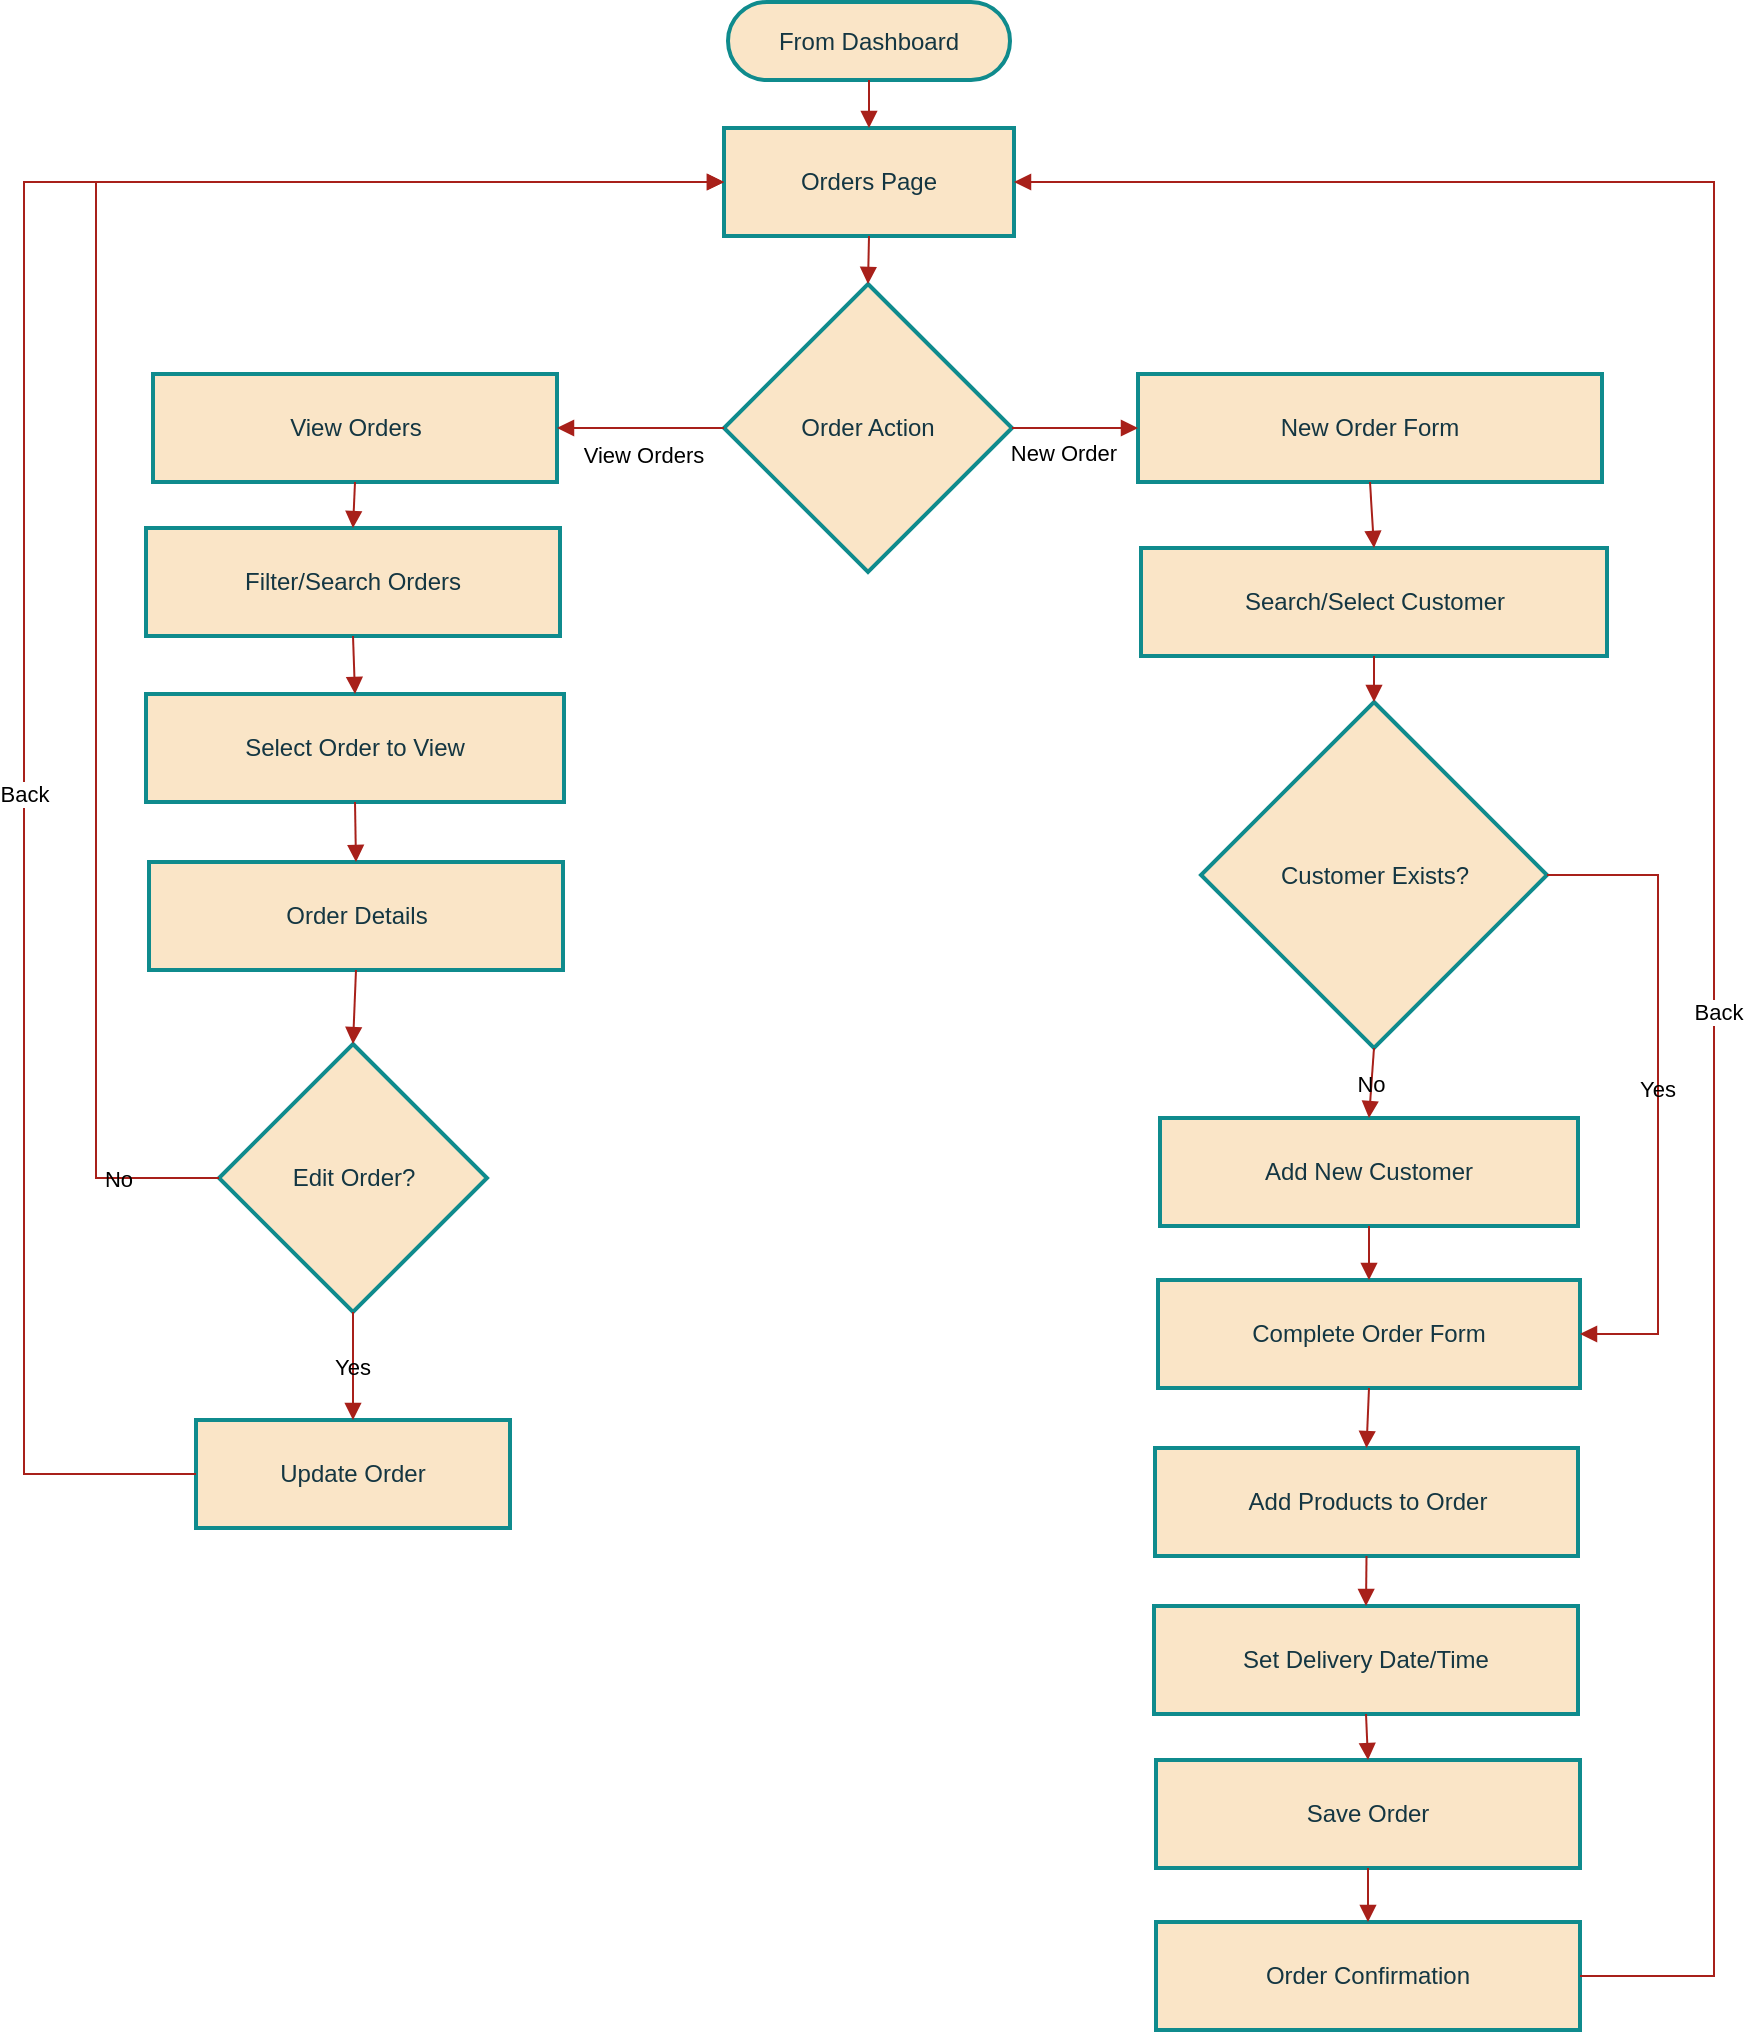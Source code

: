 <mxfile version="26.1.1">
  <diagram name="Page-1" id="Ku6Y-NdNK4hHC_41F7gm">
    <mxGraphModel dx="1553" dy="903" grid="0" gridSize="10" guides="1" tooltips="1" connect="1" arrows="1" fold="1" page="0" pageScale="1" pageWidth="827" pageHeight="1169" math="0" shadow="0">
      <root>
        <mxCell id="0" />
        <mxCell id="1" parent="0" />
        <mxCell id="gRHxIQyRV439LcZptU3T-1" value="From Dashboard" style="rounded=1;whiteSpace=wrap;arcSize=50;strokeWidth=2;labelBackgroundColor=none;fillColor=#FAE5C7;strokeColor=#0F8B8D;fontColor=#143642;" parent="1" vertex="1">
          <mxGeometry x="366" y="72" width="141" height="39" as="geometry" />
        </mxCell>
        <mxCell id="gRHxIQyRV439LcZptU3T-2" value="Orders Page" style="whiteSpace=wrap;strokeWidth=2;labelBackgroundColor=none;fillColor=#FAE5C7;strokeColor=#0F8B8D;fontColor=#143642;" parent="1" vertex="1">
          <mxGeometry x="364" y="135" width="145" height="54" as="geometry" />
        </mxCell>
        <mxCell id="gRHxIQyRV439LcZptU3T-3" value="Order Action" style="rhombus;strokeWidth=2;whiteSpace=wrap;labelBackgroundColor=none;fillColor=#FAE5C7;strokeColor=#0F8B8D;fontColor=#143642;" parent="1" vertex="1">
          <mxGeometry x="364" y="213" width="144" height="144" as="geometry" />
        </mxCell>
        <mxCell id="gRHxIQyRV439LcZptU3T-4" value="View Orders" style="whiteSpace=wrap;strokeWidth=2;labelBackgroundColor=none;fillColor=#FAE5C7;strokeColor=#0F8B8D;fontColor=#143642;" parent="1" vertex="1">
          <mxGeometry x="78.5" y="258" width="202" height="54" as="geometry" />
        </mxCell>
        <mxCell id="gRHxIQyRV439LcZptU3T-5" value="New Order Form" style="whiteSpace=wrap;strokeWidth=2;labelBackgroundColor=none;fillColor=#FAE5C7;strokeColor=#0F8B8D;fontColor=#143642;" parent="1" vertex="1">
          <mxGeometry x="571" y="258" width="232" height="54" as="geometry" />
        </mxCell>
        <mxCell id="gRHxIQyRV439LcZptU3T-7" value="Filter/Search Orders" style="whiteSpace=wrap;strokeWidth=2;labelBackgroundColor=none;fillColor=#FAE5C7;strokeColor=#0F8B8D;fontColor=#143642;" parent="1" vertex="1">
          <mxGeometry x="75" y="335" width="207" height="54" as="geometry" />
        </mxCell>
        <mxCell id="gRHxIQyRV439LcZptU3T-8" value="Select Order to View" style="whiteSpace=wrap;strokeWidth=2;labelBackgroundColor=none;fillColor=#FAE5C7;strokeColor=#0F8B8D;fontColor=#143642;" parent="1" vertex="1">
          <mxGeometry x="75" y="418" width="209" height="54" as="geometry" />
        </mxCell>
        <mxCell id="gRHxIQyRV439LcZptU3T-9" value="Order Details" style="whiteSpace=wrap;strokeWidth=2;labelBackgroundColor=none;fillColor=#FAE5C7;strokeColor=#0F8B8D;fontColor=#143642;" parent="1" vertex="1">
          <mxGeometry x="76.5" y="502" width="207" height="54" as="geometry" />
        </mxCell>
        <mxCell id="gRHxIQyRV439LcZptU3T-10" value="Edit Order?" style="rhombus;strokeWidth=2;whiteSpace=wrap;labelBackgroundColor=none;fillColor=#FAE5C7;strokeColor=#0F8B8D;fontColor=#143642;" parent="1" vertex="1">
          <mxGeometry x="111.5" y="593" width="134" height="134" as="geometry" />
        </mxCell>
        <mxCell id="gRHxIQyRV439LcZptU3T-11" value="Update Order" style="whiteSpace=wrap;strokeWidth=2;labelBackgroundColor=none;fillColor=#FAE5C7;strokeColor=#0F8B8D;fontColor=#143642;" parent="1" vertex="1">
          <mxGeometry x="100" y="781" width="157" height="54" as="geometry" />
        </mxCell>
        <mxCell id="gRHxIQyRV439LcZptU3T-12" value="Search/Select Customer" style="whiteSpace=wrap;strokeWidth=2;labelBackgroundColor=none;fillColor=#FAE5C7;strokeColor=#0F8B8D;fontColor=#143642;" parent="1" vertex="1">
          <mxGeometry x="572.5" y="345" width="233" height="54" as="geometry" />
        </mxCell>
        <mxCell id="gRHxIQyRV439LcZptU3T-13" value="Customer Exists?" style="rhombus;strokeWidth=2;whiteSpace=wrap;labelBackgroundColor=none;fillColor=#FAE5C7;strokeColor=#0F8B8D;fontColor=#143642;" parent="1" vertex="1">
          <mxGeometry x="602.5" y="422" width="173" height="173" as="geometry" />
        </mxCell>
        <mxCell id="gRHxIQyRV439LcZptU3T-14" value="Add New Customer" style="whiteSpace=wrap;strokeWidth=2;labelBackgroundColor=none;fillColor=#FAE5C7;strokeColor=#0F8B8D;fontColor=#143642;" parent="1" vertex="1">
          <mxGeometry x="582" y="630" width="209" height="54" as="geometry" />
        </mxCell>
        <mxCell id="gRHxIQyRV439LcZptU3T-15" value="Complete Order Form" style="whiteSpace=wrap;strokeWidth=2;labelBackgroundColor=none;fillColor=#FAE5C7;strokeColor=#0F8B8D;fontColor=#143642;" parent="1" vertex="1">
          <mxGeometry x="581" y="711" width="211" height="54" as="geometry" />
        </mxCell>
        <mxCell id="gRHxIQyRV439LcZptU3T-16" value="Add Products to Order" style="whiteSpace=wrap;strokeWidth=2;labelBackgroundColor=none;fillColor=#FAE5C7;strokeColor=#0F8B8D;fontColor=#143642;" parent="1" vertex="1">
          <mxGeometry x="579.5" y="795" width="211.5" height="54" as="geometry" />
        </mxCell>
        <mxCell id="gRHxIQyRV439LcZptU3T-17" value="Set Delivery Date/Time" style="whiteSpace=wrap;strokeWidth=2;labelBackgroundColor=none;fillColor=#FAE5C7;strokeColor=#0F8B8D;fontColor=#143642;" parent="1" vertex="1">
          <mxGeometry x="579" y="874" width="212" height="54" as="geometry" />
        </mxCell>
        <mxCell id="gRHxIQyRV439LcZptU3T-18" value="Save Order" style="whiteSpace=wrap;strokeWidth=2;labelBackgroundColor=none;fillColor=#FAE5C7;strokeColor=#0F8B8D;fontColor=#143642;" parent="1" vertex="1">
          <mxGeometry x="580" y="951" width="212" height="54" as="geometry" />
        </mxCell>
        <mxCell id="gRHxIQyRV439LcZptU3T-19" value="Order Confirmation" style="whiteSpace=wrap;strokeWidth=2;labelBackgroundColor=none;fillColor=#FAE5C7;strokeColor=#0F8B8D;fontColor=#143642;" parent="1" vertex="1">
          <mxGeometry x="580" y="1032" width="212" height="54" as="geometry" />
        </mxCell>
        <mxCell id="gRHxIQyRV439LcZptU3T-20" value="" style="curved=1;startArrow=none;endArrow=block;exitX=0.5;exitY=1;entryX=0.5;entryY=0;rounded=0;labelBackgroundColor=none;strokeColor=#A8201A;fontColor=default;" parent="1" source="gRHxIQyRV439LcZptU3T-1" target="gRHxIQyRV439LcZptU3T-2" edge="1">
          <mxGeometry relative="1" as="geometry">
            <Array as="points" />
          </mxGeometry>
        </mxCell>
        <mxCell id="gRHxIQyRV439LcZptU3T-21" value="" style="curved=1;startArrow=none;endArrow=block;exitX=0.5;exitY=1;entryX=0.5;entryY=0;rounded=0;labelBackgroundColor=none;strokeColor=#A8201A;fontColor=default;" parent="1" source="gRHxIQyRV439LcZptU3T-2" target="gRHxIQyRV439LcZptU3T-3" edge="1">
          <mxGeometry relative="1" as="geometry">
            <Array as="points" />
          </mxGeometry>
        </mxCell>
        <mxCell id="gRHxIQyRV439LcZptU3T-22" value="View Orders" style="startArrow=none;endArrow=block;exitX=0;exitY=0.5;entryX=1;entryY=0.5;rounded=0;labelBackgroundColor=none;strokeColor=#A8201A;fontColor=default;exitDx=0;exitDy=0;entryDx=0;entryDy=0;" parent="1" source="gRHxIQyRV439LcZptU3T-3" target="gRHxIQyRV439LcZptU3T-4" edge="1">
          <mxGeometry x="-0.042" y="13" relative="1" as="geometry">
            <mxPoint as="offset" />
          </mxGeometry>
        </mxCell>
        <mxCell id="gRHxIQyRV439LcZptU3T-23" value="New Order" style="startArrow=none;endArrow=block;exitX=1;exitY=0.5;entryX=0;entryY=0.5;rounded=0;labelBackgroundColor=none;strokeColor=#A8201A;fontColor=default;exitDx=0;exitDy=0;entryDx=0;entryDy=0;" parent="1" source="gRHxIQyRV439LcZptU3T-3" target="gRHxIQyRV439LcZptU3T-5" edge="1">
          <mxGeometry x="-0.175" y="-12" relative="1" as="geometry">
            <mxPoint as="offset" />
          </mxGeometry>
        </mxCell>
        <mxCell id="gRHxIQyRV439LcZptU3T-25" value="" style="startArrow=none;endArrow=block;exitX=0.5;exitY=1;entryX=0.5;entryY=0;rounded=0;labelBackgroundColor=none;strokeColor=#A8201A;fontColor=default;exitDx=0;exitDy=0;" parent="1" source="gRHxIQyRV439LcZptU3T-4" target="gRHxIQyRV439LcZptU3T-7" edge="1">
          <mxGeometry relative="1" as="geometry" />
        </mxCell>
        <mxCell id="gRHxIQyRV439LcZptU3T-26" value="" style="curved=0;startArrow=none;endArrow=block;exitX=0.5;exitY=1;entryX=0.5;entryY=0.01;rounded=0;labelBackgroundColor=none;strokeColor=#A8201A;fontColor=default;" parent="1" source="gRHxIQyRV439LcZptU3T-7" target="gRHxIQyRV439LcZptU3T-8" edge="1">
          <mxGeometry relative="1" as="geometry">
            <Array as="points" />
          </mxGeometry>
        </mxCell>
        <mxCell id="gRHxIQyRV439LcZptU3T-27" value="" style="curved=0;startArrow=none;endArrow=block;exitX=0.5;exitY=1.01;entryX=0.5;entryY=0.01;rounded=0;labelBackgroundColor=none;strokeColor=#A8201A;fontColor=default;" parent="1" source="gRHxIQyRV439LcZptU3T-8" target="gRHxIQyRV439LcZptU3T-9" edge="1">
          <mxGeometry relative="1" as="geometry">
            <Array as="points" />
          </mxGeometry>
        </mxCell>
        <mxCell id="gRHxIQyRV439LcZptU3T-28" value="" style="startArrow=none;endArrow=block;exitX=0.5;exitY=1.01;entryX=0.5;entryY=0;rounded=0;labelBackgroundColor=none;strokeColor=#A8201A;fontColor=default;entryDx=0;entryDy=0;" parent="1" source="gRHxIQyRV439LcZptU3T-9" target="gRHxIQyRV439LcZptU3T-10" edge="1">
          <mxGeometry relative="1" as="geometry" />
        </mxCell>
        <mxCell id="gRHxIQyRV439LcZptU3T-29" value="Yes" style="startArrow=none;endArrow=block;exitX=0.5;exitY=1;entryX=0.5;entryY=0;rounded=0;labelBackgroundColor=none;strokeColor=#A8201A;fontColor=default;entryDx=0;entryDy=0;" parent="1" source="gRHxIQyRV439LcZptU3T-10" target="gRHxIQyRV439LcZptU3T-11" edge="1">
          <mxGeometry relative="1" as="geometry" />
        </mxCell>
        <mxCell id="gRHxIQyRV439LcZptU3T-30" value="No" style="startArrow=none;endArrow=block;exitX=0;exitY=0.5;entryX=0;entryY=0.5;rounded=0;labelBackgroundColor=none;strokeColor=#A8201A;fontColor=default;exitDx=0;exitDy=0;entryDx=0;entryDy=0;edgeStyle=orthogonalEdgeStyle;" parent="1" source="gRHxIQyRV439LcZptU3T-10" target="gRHxIQyRV439LcZptU3T-2" edge="1">
          <mxGeometry x="-0.886" relative="1" as="geometry">
            <Array as="points">
              <mxPoint x="50" y="660" />
              <mxPoint x="50" y="162" />
            </Array>
            <mxPoint as="offset" />
          </mxGeometry>
        </mxCell>
        <mxCell id="gRHxIQyRV439LcZptU3T-31" value="" style="startArrow=none;endArrow=block;exitX=0;exitY=0.5;entryX=0;entryY=0.5;rounded=0;labelBackgroundColor=none;strokeColor=#A8201A;fontColor=default;exitDx=0;exitDy=0;entryDx=0;entryDy=0;edgeStyle=orthogonalEdgeStyle;" parent="1" source="gRHxIQyRV439LcZptU3T-11" target="gRHxIQyRV439LcZptU3T-2" edge="1">
          <mxGeometry relative="1" as="geometry">
            <Array as="points">
              <mxPoint x="14" y="808" />
              <mxPoint x="14" y="162" />
            </Array>
          </mxGeometry>
        </mxCell>
        <mxCell id="MoyMHxQd0dWBCN1l7mLK-3" value="Back" style="edgeLabel;html=1;align=center;verticalAlign=middle;resizable=0;points=[];" vertex="1" connectable="0" parent="gRHxIQyRV439LcZptU3T-31">
          <mxGeometry x="-0.212" relative="1" as="geometry">
            <mxPoint as="offset" />
          </mxGeometry>
        </mxCell>
        <mxCell id="gRHxIQyRV439LcZptU3T-32" value="" style="curved=0;startArrow=none;endArrow=block;exitX=0.5;exitY=1;entryX=0.5;entryY=0;rounded=0;labelBackgroundColor=none;strokeColor=#A8201A;fontColor=default;" parent="1" source="gRHxIQyRV439LcZptU3T-5" target="gRHxIQyRV439LcZptU3T-12" edge="1">
          <mxGeometry relative="1" as="geometry">
            <Array as="points" />
          </mxGeometry>
        </mxCell>
        <mxCell id="gRHxIQyRV439LcZptU3T-33" value="" style="curved=0;startArrow=none;endArrow=block;exitX=0.5;exitY=1;entryX=0.5;entryY=0;rounded=0;labelBackgroundColor=none;strokeColor=#A8201A;fontColor=default;" parent="1" source="gRHxIQyRV439LcZptU3T-12" target="gRHxIQyRV439LcZptU3T-13" edge="1">
          <mxGeometry relative="1" as="geometry">
            <Array as="points" />
          </mxGeometry>
        </mxCell>
        <mxCell id="gRHxIQyRV439LcZptU3T-34" value="No" style="startArrow=none;endArrow=block;exitX=0.5;exitY=1;entryX=0.5;entryY=0.01;rounded=0;labelBackgroundColor=none;strokeColor=#A8201A;fontColor=default;exitDx=0;exitDy=0;" parent="1" source="gRHxIQyRV439LcZptU3T-13" target="gRHxIQyRV439LcZptU3T-14" edge="1">
          <mxGeometry relative="1" as="geometry" />
        </mxCell>
        <mxCell id="gRHxIQyRV439LcZptU3T-35" value="Yes" style="startArrow=none;endArrow=block;exitX=1;exitY=0.5;entryX=1;entryY=0.5;rounded=0;labelBackgroundColor=none;strokeColor=#A8201A;fontColor=default;exitDx=0;exitDy=0;entryDx=0;entryDy=0;edgeStyle=orthogonalEdgeStyle;" parent="1" source="gRHxIQyRV439LcZptU3T-13" target="gRHxIQyRV439LcZptU3T-15" edge="1">
          <mxGeometry relative="1" as="geometry">
            <Array as="points">
              <mxPoint x="831" y="509" />
              <mxPoint x="831" y="738" />
            </Array>
          </mxGeometry>
        </mxCell>
        <mxCell id="gRHxIQyRV439LcZptU3T-36" value="" style="startArrow=none;endArrow=block;exitX=0.5;exitY=1.01;entryX=0.5;entryY=0;rounded=0;labelBackgroundColor=none;strokeColor=#A8201A;fontColor=default;entryDx=0;entryDy=0;" parent="1" source="gRHxIQyRV439LcZptU3T-14" target="gRHxIQyRV439LcZptU3T-15" edge="1">
          <mxGeometry relative="1" as="geometry" />
        </mxCell>
        <mxCell id="gRHxIQyRV439LcZptU3T-37" value="" style="curved=0;startArrow=none;endArrow=block;exitX=0.5;exitY=1.01;entryX=0.5;entryY=0;rounded=0;labelBackgroundColor=none;strokeColor=#A8201A;fontColor=default;" parent="1" source="gRHxIQyRV439LcZptU3T-15" target="gRHxIQyRV439LcZptU3T-16" edge="1">
          <mxGeometry relative="1" as="geometry">
            <Array as="points" />
          </mxGeometry>
        </mxCell>
        <mxCell id="gRHxIQyRV439LcZptU3T-38" value="" style="curved=0;startArrow=none;endArrow=block;exitX=0.5;exitY=1;entryX=0.5;entryY=0;rounded=0;labelBackgroundColor=none;strokeColor=#A8201A;fontColor=default;" parent="1" source="gRHxIQyRV439LcZptU3T-16" target="gRHxIQyRV439LcZptU3T-17" edge="1">
          <mxGeometry relative="1" as="geometry">
            <Array as="points" />
          </mxGeometry>
        </mxCell>
        <mxCell id="gRHxIQyRV439LcZptU3T-39" value="" style="curved=0;startArrow=none;endArrow=block;exitX=0.5;exitY=1;entryX=0.5;entryY=0;rounded=0;labelBackgroundColor=none;strokeColor=#A8201A;fontColor=default;" parent="1" source="gRHxIQyRV439LcZptU3T-17" target="gRHxIQyRV439LcZptU3T-18" edge="1">
          <mxGeometry relative="1" as="geometry">
            <Array as="points" />
          </mxGeometry>
        </mxCell>
        <mxCell id="gRHxIQyRV439LcZptU3T-40" value="" style="curved=0;startArrow=none;endArrow=block;exitX=0.5;exitY=1;entryX=0.5;entryY=0;rounded=0;labelBackgroundColor=none;strokeColor=#A8201A;fontColor=default;" parent="1" source="gRHxIQyRV439LcZptU3T-18" target="gRHxIQyRV439LcZptU3T-19" edge="1">
          <mxGeometry relative="1" as="geometry">
            <Array as="points" />
          </mxGeometry>
        </mxCell>
        <mxCell id="gRHxIQyRV439LcZptU3T-41" value="" style="startArrow=none;endArrow=block;exitX=1;exitY=0.5;entryX=1;entryY=0.5;rounded=0;labelBackgroundColor=none;strokeColor=#A8201A;fontColor=default;exitDx=0;exitDy=0;entryDx=0;entryDy=0;edgeStyle=orthogonalEdgeStyle;" parent="1" source="gRHxIQyRV439LcZptU3T-19" target="gRHxIQyRV439LcZptU3T-2" edge="1">
          <mxGeometry relative="1" as="geometry">
            <Array as="points">
              <mxPoint x="859" y="1059" />
              <mxPoint x="859" y="162" />
            </Array>
            <mxPoint x="521" y="1059" as="targetPoint" />
          </mxGeometry>
        </mxCell>
        <mxCell id="MoyMHxQd0dWBCN1l7mLK-2" value="Back" style="edgeLabel;html=1;align=center;verticalAlign=middle;resizable=0;points=[];" vertex="1" connectable="0" parent="gRHxIQyRV439LcZptU3T-41">
          <mxGeometry x="-0.163" y="-1" relative="1" as="geometry">
            <mxPoint x="1" y="1" as="offset" />
          </mxGeometry>
        </mxCell>
      </root>
    </mxGraphModel>
  </diagram>
</mxfile>
